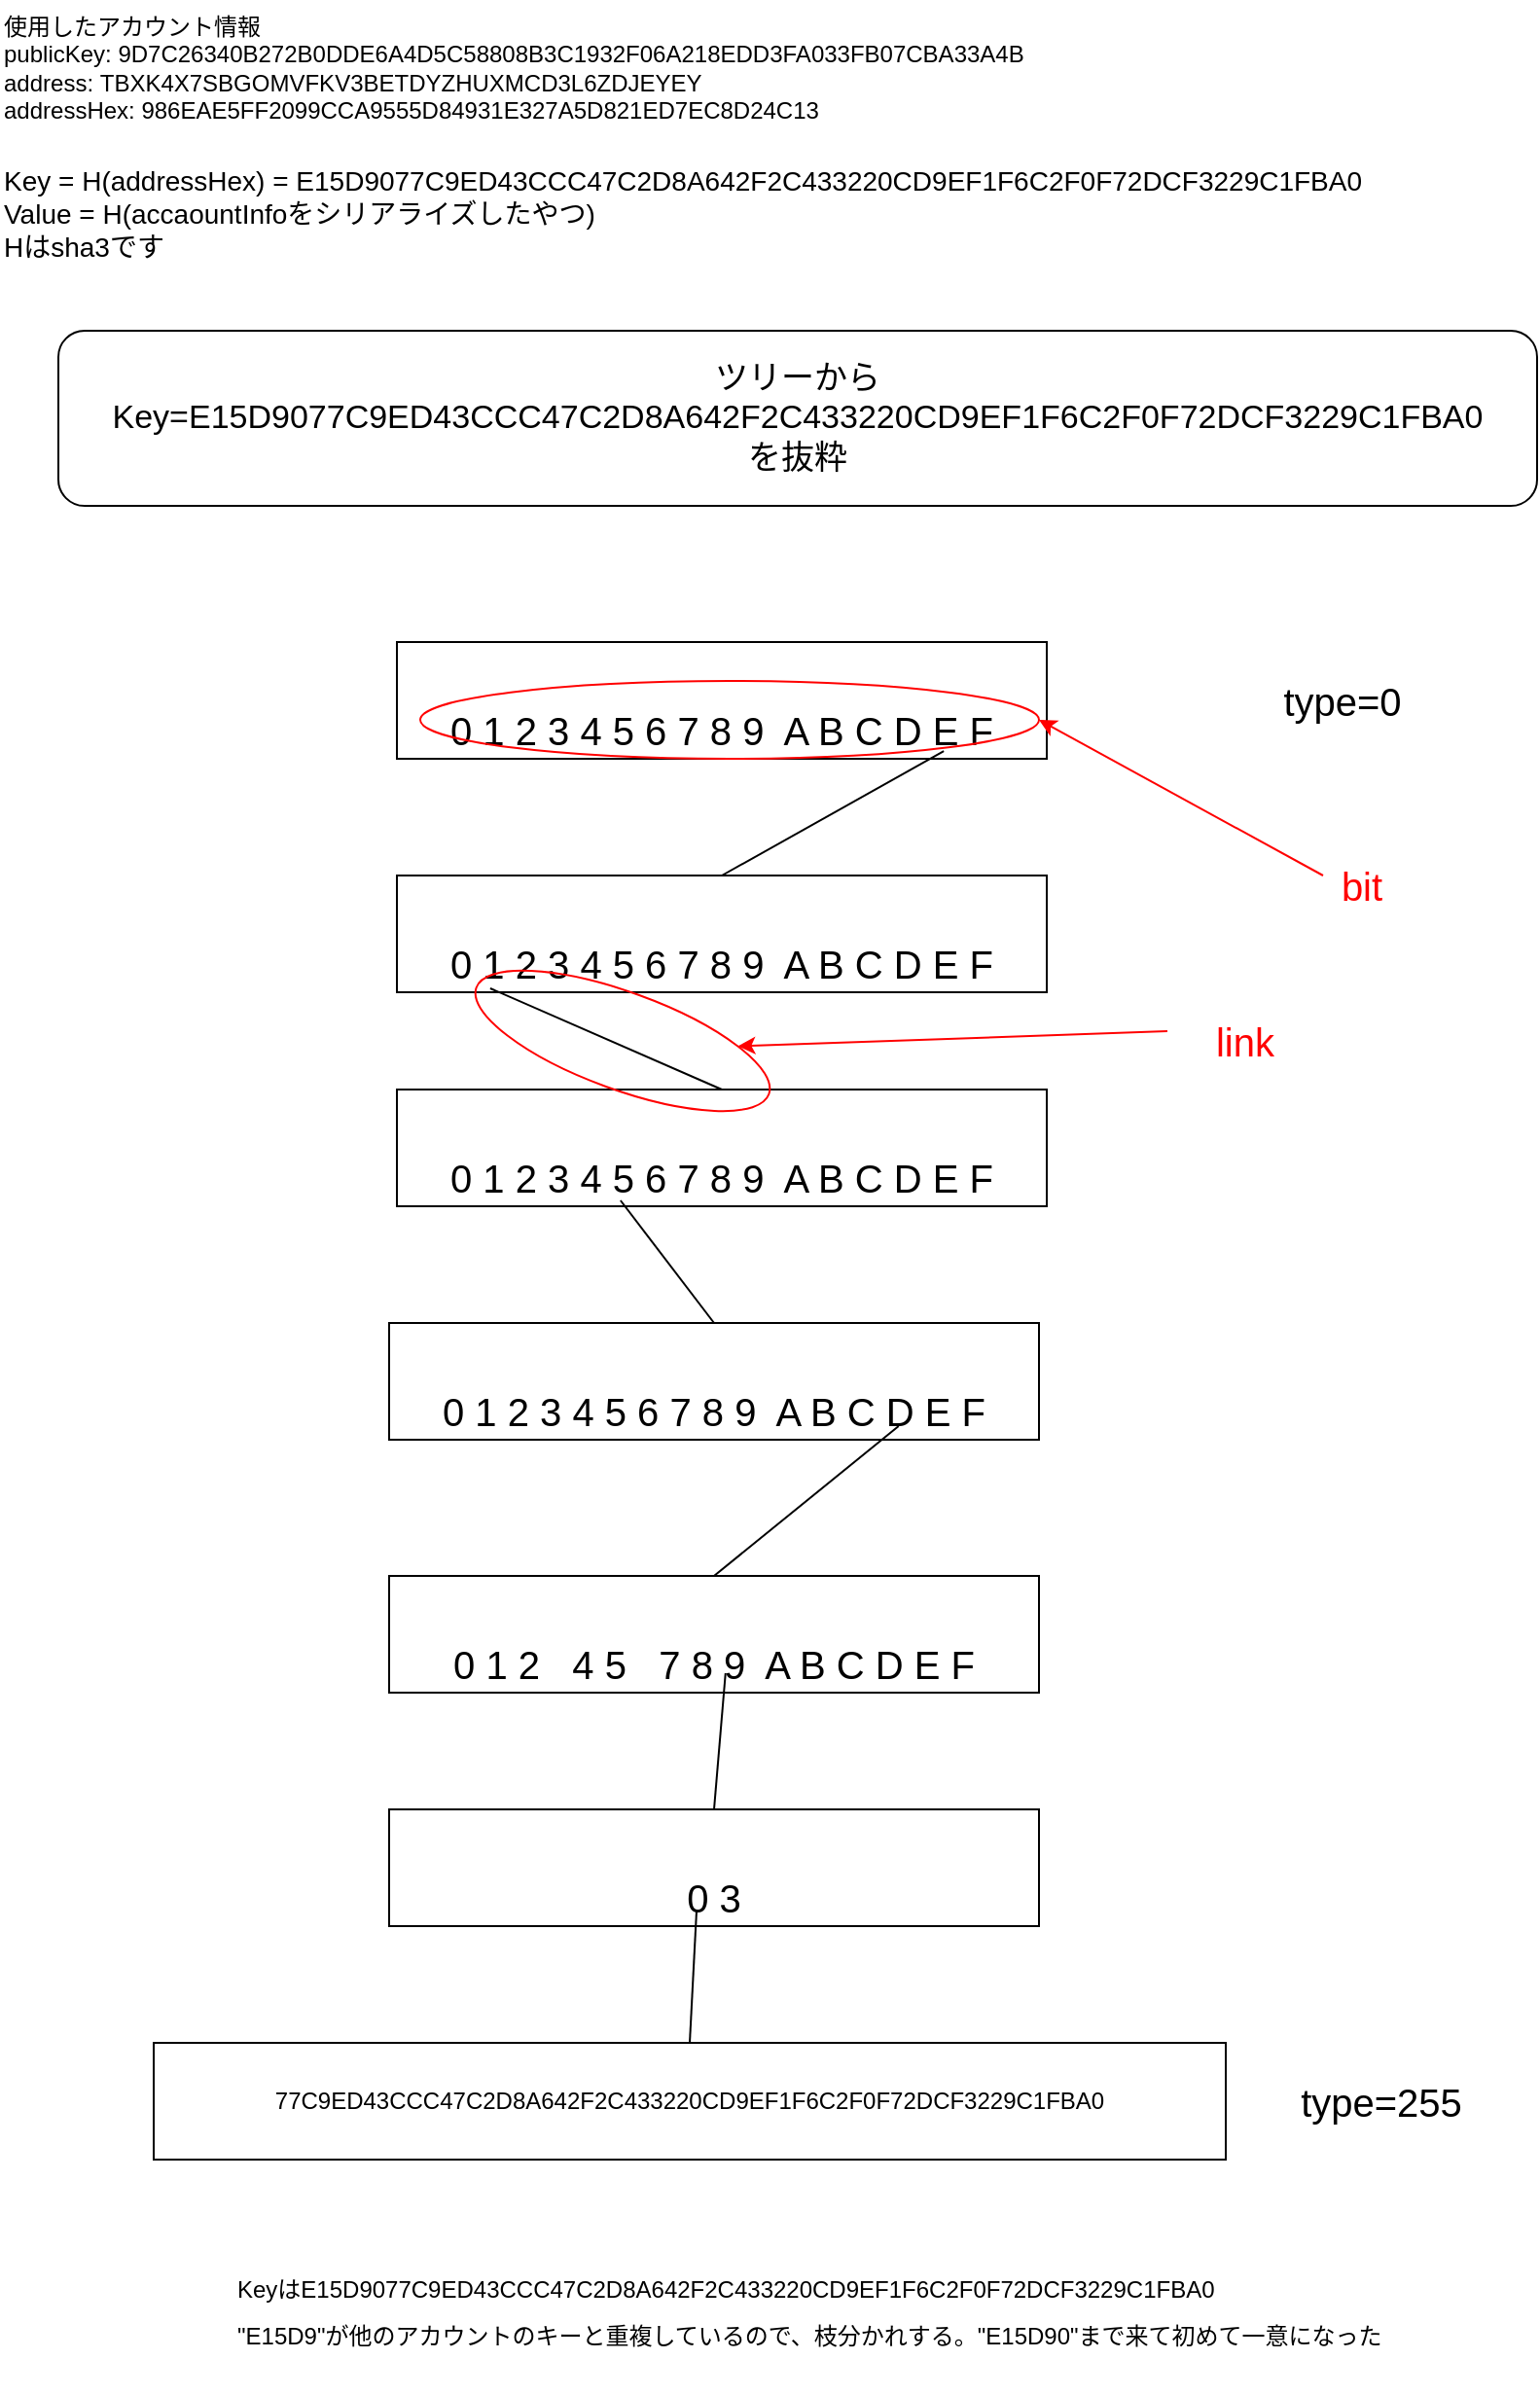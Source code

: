 <mxfile version="13.6.5" type="github"><diagram id="Hjq0mplqJRttPv2mxCIO" name="Page-1"><mxGraphModel dx="1117" dy="1758" grid="1" gridSize="10" guides="1" tooltips="1" connect="1" arrows="1" fold="1" page="1" pageScale="1" pageWidth="827" pageHeight="1169" math="0" shadow="0"><root><mxCell id="0"/><mxCell id="1" parent="0"/><mxCell id="Ig2KQC_-_llwr4PWabei-1" value="使用したアカウント情報&lt;br&gt;publicKey: 9D7C26340B272B0DDE6A4D5C58808B3C1932F06A218EDD3FA033FB07CBA33A4B&lt;br&gt;address:&amp;nbsp;TBXK4X7SBGOMVFKV3BETDYZHUXMCD3L6ZDJEYEY&lt;br&gt;addressHex:&amp;nbsp;986EAE5FF2099CCA9555D84931E327A5D821ED7EC8D24C13" style="text;html=1;strokeColor=none;fillColor=none;align=left;verticalAlign=middle;whiteSpace=wrap;rounded=0;" vertex="1" parent="1"><mxGeometry x="30" y="-110" width="630" height="70" as="geometry"/></mxCell><mxCell id="Ig2KQC_-_llwr4PWabei-4" value="Key =&amp;nbsp;H(addressHex) =&amp;nbsp;E15D9077C9ED43CCC47C2D8A642F2C433220CD9EF1F6C2F0F72DCF3229C1FBA0&lt;br style=&quot;font-size: 14px;&quot;&gt;Value = H(accaountInfoをシリアライズしたやつ)&lt;br style=&quot;font-size: 14px;&quot;&gt;Hはsha3です" style="text;html=1;strokeColor=none;fillColor=none;align=left;verticalAlign=middle;whiteSpace=wrap;rounded=0;fontSize=14;" vertex="1" parent="1"><mxGeometry x="30" y="-40" width="720" height="80" as="geometry"/></mxCell><mxCell id="Ig2KQC_-_llwr4PWabei-12" value="" style="group" vertex="1" connectable="0" parent="1"><mxGeometry x="234" y="220" width="360" height="80" as="geometry"/></mxCell><mxCell id="Ig2KQC_-_llwr4PWabei-5" value="" style="rounded=0;whiteSpace=wrap;html=1;align=left;" vertex="1" parent="Ig2KQC_-_llwr4PWabei-12"><mxGeometry width="334" height="60" as="geometry"/></mxCell><mxCell id="Ig2KQC_-_llwr4PWabei-9" value="0 1 2 3 4 5 6 7 8 9&amp;nbsp; A B C D E F" style="text;html=1;strokeColor=none;fillColor=none;align=center;verticalAlign=middle;whiteSpace=wrap;rounded=0;fontSize=20;" vertex="1" parent="Ig2KQC_-_llwr4PWabei-12"><mxGeometry x="12" y="30" width="310" height="30" as="geometry"/></mxCell><mxCell id="Ig2KQC_-_llwr4PWabei-46" value="" style="ellipse;whiteSpace=wrap;html=1;fontSize=20;align=left;fillColor=none;strokeColor=#FF0000;" vertex="1" parent="Ig2KQC_-_llwr4PWabei-12"><mxGeometry x="12" y="20" width="318" height="40" as="geometry"/></mxCell><mxCell id="Ig2KQC_-_llwr4PWabei-13" value="" style="group" vertex="1" connectable="0" parent="1"><mxGeometry x="234" y="340" width="334" height="60" as="geometry"/></mxCell><mxCell id="Ig2KQC_-_llwr4PWabei-14" value="" style="rounded=0;whiteSpace=wrap;html=1;align=left;" vertex="1" parent="Ig2KQC_-_llwr4PWabei-13"><mxGeometry width="334" height="60" as="geometry"/></mxCell><mxCell id="Ig2KQC_-_llwr4PWabei-15" value="0 1 2 3 4 5 6 7 8 9&amp;nbsp; A B C D E F" style="text;html=1;strokeColor=none;fillColor=none;align=center;verticalAlign=middle;whiteSpace=wrap;rounded=0;fontSize=20;" vertex="1" parent="Ig2KQC_-_llwr4PWabei-13"><mxGeometry x="12" y="30" width="310" height="30" as="geometry"/></mxCell><mxCell id="Ig2KQC_-_llwr4PWabei-16" value="" style="endArrow=none;html=1;fontSize=20;exitX=0.5;exitY=0;exitDx=0;exitDy=0;entryX=0.868;entryY=0.867;entryDx=0;entryDy=0;entryPerimeter=0;" edge="1" parent="1" source="Ig2KQC_-_llwr4PWabei-14" target="Ig2KQC_-_llwr4PWabei-9"><mxGeometry width="50" height="50" relative="1" as="geometry"><mxPoint x="520" y="290" as="sourcePoint"/><mxPoint x="570" y="240" as="targetPoint"/></mxGeometry></mxCell><mxCell id="Ig2KQC_-_llwr4PWabei-17" value="" style="group" vertex="1" connectable="0" parent="1"><mxGeometry x="234" y="450" width="334" height="60" as="geometry"/></mxCell><mxCell id="Ig2KQC_-_llwr4PWabei-18" value="" style="rounded=0;whiteSpace=wrap;html=1;align=left;" vertex="1" parent="Ig2KQC_-_llwr4PWabei-17"><mxGeometry width="334" height="60" as="geometry"/></mxCell><mxCell id="Ig2KQC_-_llwr4PWabei-19" value="0 1 2 3 4 5 6 7 8 9&amp;nbsp; A B C D E F" style="text;html=1;strokeColor=none;fillColor=none;align=center;verticalAlign=middle;whiteSpace=wrap;rounded=0;fontSize=20;" vertex="1" parent="Ig2KQC_-_llwr4PWabei-17"><mxGeometry x="12" y="30" width="310" height="30" as="geometry"/></mxCell><mxCell id="Ig2KQC_-_llwr4PWabei-20" value="" style="endArrow=none;html=1;fontSize=20;entryX=0.5;entryY=0;entryDx=0;entryDy=0;exitX=0.116;exitY=0.933;exitDx=0;exitDy=0;exitPerimeter=0;" edge="1" parent="1" source="Ig2KQC_-_llwr4PWabei-15" target="Ig2KQC_-_llwr4PWabei-18"><mxGeometry width="50" height="50" relative="1" as="geometry"><mxPoint x="140" y="480" as="sourcePoint"/><mxPoint x="190" y="430" as="targetPoint"/></mxGeometry></mxCell><mxCell id="Ig2KQC_-_llwr4PWabei-21" value="" style="group" vertex="1" connectable="0" parent="1"><mxGeometry x="230" y="570" width="334" height="60" as="geometry"/></mxCell><mxCell id="Ig2KQC_-_llwr4PWabei-22" value="" style="rounded=0;whiteSpace=wrap;html=1;align=left;" vertex="1" parent="Ig2KQC_-_llwr4PWabei-21"><mxGeometry width="334" height="60" as="geometry"/></mxCell><mxCell id="Ig2KQC_-_llwr4PWabei-23" value="0 1 2 3 4 5 6 7 8 9&amp;nbsp; A B C D E F" style="text;html=1;strokeColor=none;fillColor=none;align=center;verticalAlign=middle;whiteSpace=wrap;rounded=0;fontSize=20;" vertex="1" parent="Ig2KQC_-_llwr4PWabei-21"><mxGeometry x="12" y="30" width="310" height="30" as="geometry"/></mxCell><mxCell id="Ig2KQC_-_llwr4PWabei-24" value="" style="endArrow=none;html=1;fontSize=20;entryX=0.5;entryY=0;entryDx=0;entryDy=0;exitX=0.332;exitY=0.9;exitDx=0;exitDy=0;exitPerimeter=0;" edge="1" parent="1" source="Ig2KQC_-_llwr4PWabei-19" target="Ig2KQC_-_llwr4PWabei-22"><mxGeometry width="50" height="50" relative="1" as="geometry"><mxPoint x="140" y="590" as="sourcePoint"/><mxPoint x="190" y="540" as="targetPoint"/></mxGeometry></mxCell><mxCell id="Ig2KQC_-_llwr4PWabei-25" value="" style="group" vertex="1" connectable="0" parent="1"><mxGeometry x="230" y="700" width="334" height="60" as="geometry"/></mxCell><mxCell id="Ig2KQC_-_llwr4PWabei-26" value="" style="rounded=0;whiteSpace=wrap;html=1;align=left;" vertex="1" parent="Ig2KQC_-_llwr4PWabei-25"><mxGeometry width="334" height="60" as="geometry"/></mxCell><mxCell id="Ig2KQC_-_llwr4PWabei-27" value="0 1 2&amp;nbsp; &amp;nbsp;4 5&amp;nbsp; &amp;nbsp;7 8 9&amp;nbsp; A B C D E F" style="text;html=1;strokeColor=none;fillColor=none;align=center;verticalAlign=middle;whiteSpace=wrap;rounded=0;fontSize=20;" vertex="1" parent="Ig2KQC_-_llwr4PWabei-25"><mxGeometry x="12" y="30" width="310" height="30" as="geometry"/></mxCell><mxCell id="Ig2KQC_-_llwr4PWabei-28" value="" style="endArrow=none;html=1;fontSize=20;entryX=0.806;entryY=0.767;entryDx=0;entryDy=0;exitX=0.5;exitY=0;exitDx=0;exitDy=0;entryPerimeter=0;" edge="1" parent="1" source="Ig2KQC_-_llwr4PWabei-26" target="Ig2KQC_-_llwr4PWabei-23"><mxGeometry width="50" height="50" relative="1" as="geometry"><mxPoint x="100" y="730" as="sourcePoint"/><mxPoint x="150" y="680" as="targetPoint"/></mxGeometry></mxCell><mxCell id="Ig2KQC_-_llwr4PWabei-29" value="" style="group" vertex="1" connectable="0" parent="1"><mxGeometry x="230" y="820" width="334" height="60" as="geometry"/></mxCell><mxCell id="Ig2KQC_-_llwr4PWabei-30" value="" style="rounded=0;whiteSpace=wrap;html=1;align=left;" vertex="1" parent="Ig2KQC_-_llwr4PWabei-29"><mxGeometry width="334" height="60" as="geometry"/></mxCell><mxCell id="Ig2KQC_-_llwr4PWabei-31" value="0 3" style="text;html=1;strokeColor=none;fillColor=none;align=center;verticalAlign=middle;whiteSpace=wrap;rounded=0;fontSize=20;" vertex="1" parent="Ig2KQC_-_llwr4PWabei-29"><mxGeometry x="12" y="30" width="310" height="30" as="geometry"/></mxCell><mxCell id="Ig2KQC_-_llwr4PWabei-32" value="" style="endArrow=none;html=1;fontSize=20;entryX=0.519;entryY=0.667;entryDx=0;entryDy=0;entryPerimeter=0;exitX=0.5;exitY=0;exitDx=0;exitDy=0;" edge="1" parent="1" source="Ig2KQC_-_llwr4PWabei-30" target="Ig2KQC_-_llwr4PWabei-27"><mxGeometry width="50" height="50" relative="1" as="geometry"><mxPoint x="100" y="840" as="sourcePoint"/><mxPoint x="150" y="790" as="targetPoint"/></mxGeometry></mxCell><mxCell id="Ig2KQC_-_llwr4PWabei-33" value="" style="group;align=center;" vertex="1" connectable="0" parent="1"><mxGeometry x="109" y="940" width="511" height="60" as="geometry"/></mxCell><mxCell id="Ig2KQC_-_llwr4PWabei-34" value="&lt;span&gt;77C9ED43CCC47C2D8A642F2C433220CD9EF1F6C2F0F72DCF3229C1FBA0&lt;/span&gt;" style="rounded=0;whiteSpace=wrap;html=1;align=center;" vertex="1" parent="Ig2KQC_-_llwr4PWabei-33"><mxGeometry width="551.0" height="60" as="geometry"/></mxCell><mxCell id="Ig2KQC_-_llwr4PWabei-36" value="" style="endArrow=none;html=1;fontSize=20;entryX=0.471;entryY=0.733;entryDx=0;entryDy=0;entryPerimeter=0;exitX=0.5;exitY=0;exitDx=0;exitDy=0;" edge="1" parent="1" source="Ig2KQC_-_llwr4PWabei-34" target="Ig2KQC_-_llwr4PWabei-31"><mxGeometry width="50" height="50" relative="1" as="geometry"><mxPoint x="110" y="980" as="sourcePoint"/><mxPoint x="160" y="930" as="targetPoint"/></mxGeometry></mxCell><mxCell id="Ig2KQC_-_llwr4PWabei-40" value="&lt;span style=&quot;font-size: 12px&quot;&gt;KeyはE15D9077C9ED43CCC47C2D8A642F2C433220CD9EF1F6C2F0F72DCF3229C1FBA0&lt;br&gt;&lt;/span&gt;&lt;span style=&quot;font-size: 12px&quot;&gt;&quot;E15D9&quot;が他のアカウントのキーと重複しているので、枝分かれする。&quot;&lt;/span&gt;&lt;span style=&quot;font-size: 12px&quot;&gt;E15D90&quot;まで来て初めて一意になった&lt;/span&gt;&lt;span style=&quot;font-size: 12px&quot;&gt;&lt;br&gt;&lt;/span&gt;" style="text;html=1;strokeColor=none;fillColor=none;align=left;verticalAlign=middle;whiteSpace=wrap;rounded=0;fontSize=20;" vertex="1" parent="1"><mxGeometry x="150" y="1030" width="620" height="90" as="geometry"/></mxCell><mxCell id="Ig2KQC_-_llwr4PWabei-42" value="type=255" style="text;html=1;strokeColor=none;fillColor=none;align=center;verticalAlign=middle;whiteSpace=wrap;rounded=0;fontSize=20;" vertex="1" parent="1"><mxGeometry x="680" y="945" width="120" height="50" as="geometry"/></mxCell><mxCell id="Ig2KQC_-_llwr4PWabei-43" value="type=0" style="text;html=1;strokeColor=none;fillColor=none;align=center;verticalAlign=middle;whiteSpace=wrap;rounded=0;fontSize=20;" vertex="1" parent="1"><mxGeometry x="660" y="225" width="120" height="50" as="geometry"/></mxCell><mxCell id="Ig2KQC_-_llwr4PWabei-44" value="" style="endArrow=classic;html=1;fontSize=20;entryX=1;entryY=0.5;entryDx=0;entryDy=0;strokeColor=#FF0000;" edge="1" parent="1" target="Ig2KQC_-_llwr4PWabei-46"><mxGeometry width="50" height="50" relative="1" as="geometry"><mxPoint x="710" y="340" as="sourcePoint"/><mxPoint x="589" y="270" as="targetPoint"/></mxGeometry></mxCell><mxCell id="Ig2KQC_-_llwr4PWabei-45" value="bit" style="text;html=1;strokeColor=none;fillColor=none;align=center;verticalAlign=middle;whiteSpace=wrap;rounded=0;fontSize=20;fontColor=#FF0000;" vertex="1" parent="1"><mxGeometry x="670" y="320" width="120" height="50" as="geometry"/></mxCell><mxCell id="Ig2KQC_-_llwr4PWabei-47" value="" style="ellipse;whiteSpace=wrap;html=1;strokeColor=#FF0000;fillColor=none;fontSize=20;fontColor=#FF0000;align=left;rotation=20;" vertex="1" parent="1"><mxGeometry x="270" y="400" width="160" height="50" as="geometry"/></mxCell><mxCell id="Ig2KQC_-_llwr4PWabei-48" value="" style="endArrow=classic;html=1;fontSize=20;entryX=1;entryY=0;entryDx=0;entryDy=0;strokeColor=#FF0000;" edge="1" parent="1" target="Ig2KQC_-_llwr4PWabei-47"><mxGeometry width="50" height="50" relative="1" as="geometry"><mxPoint x="630" y="420" as="sourcePoint"/><mxPoint x="574.0" y="270.0" as="targetPoint"/></mxGeometry></mxCell><mxCell id="Ig2KQC_-_llwr4PWabei-49" value="link" style="text;html=1;strokeColor=none;fillColor=none;align=center;verticalAlign=middle;whiteSpace=wrap;rounded=0;fontSize=20;fontColor=#FF0000;" vertex="1" parent="1"><mxGeometry x="610" y="400" width="120" height="50" as="geometry"/></mxCell><mxCell id="Ig2KQC_-_llwr4PWabei-52" value="&lt;span style=&quot;font-family: &amp;#34;helvetica&amp;#34;&quot;&gt;ツリーから&lt;br&gt;Key=E15D9077C9ED43CCC47C2D8A642F2C433220CD9EF1F6C2F0F72DCF3229C1FBA0&lt;br&gt;を抜粋&lt;br&gt;&lt;/span&gt;" style="rounded=1;whiteSpace=wrap;html=1;fontSize=17;align=center;" vertex="1" parent="1"><mxGeometry x="60" y="60" width="760" height="90" as="geometry"/></mxCell></root></mxGraphModel></diagram></mxfile>